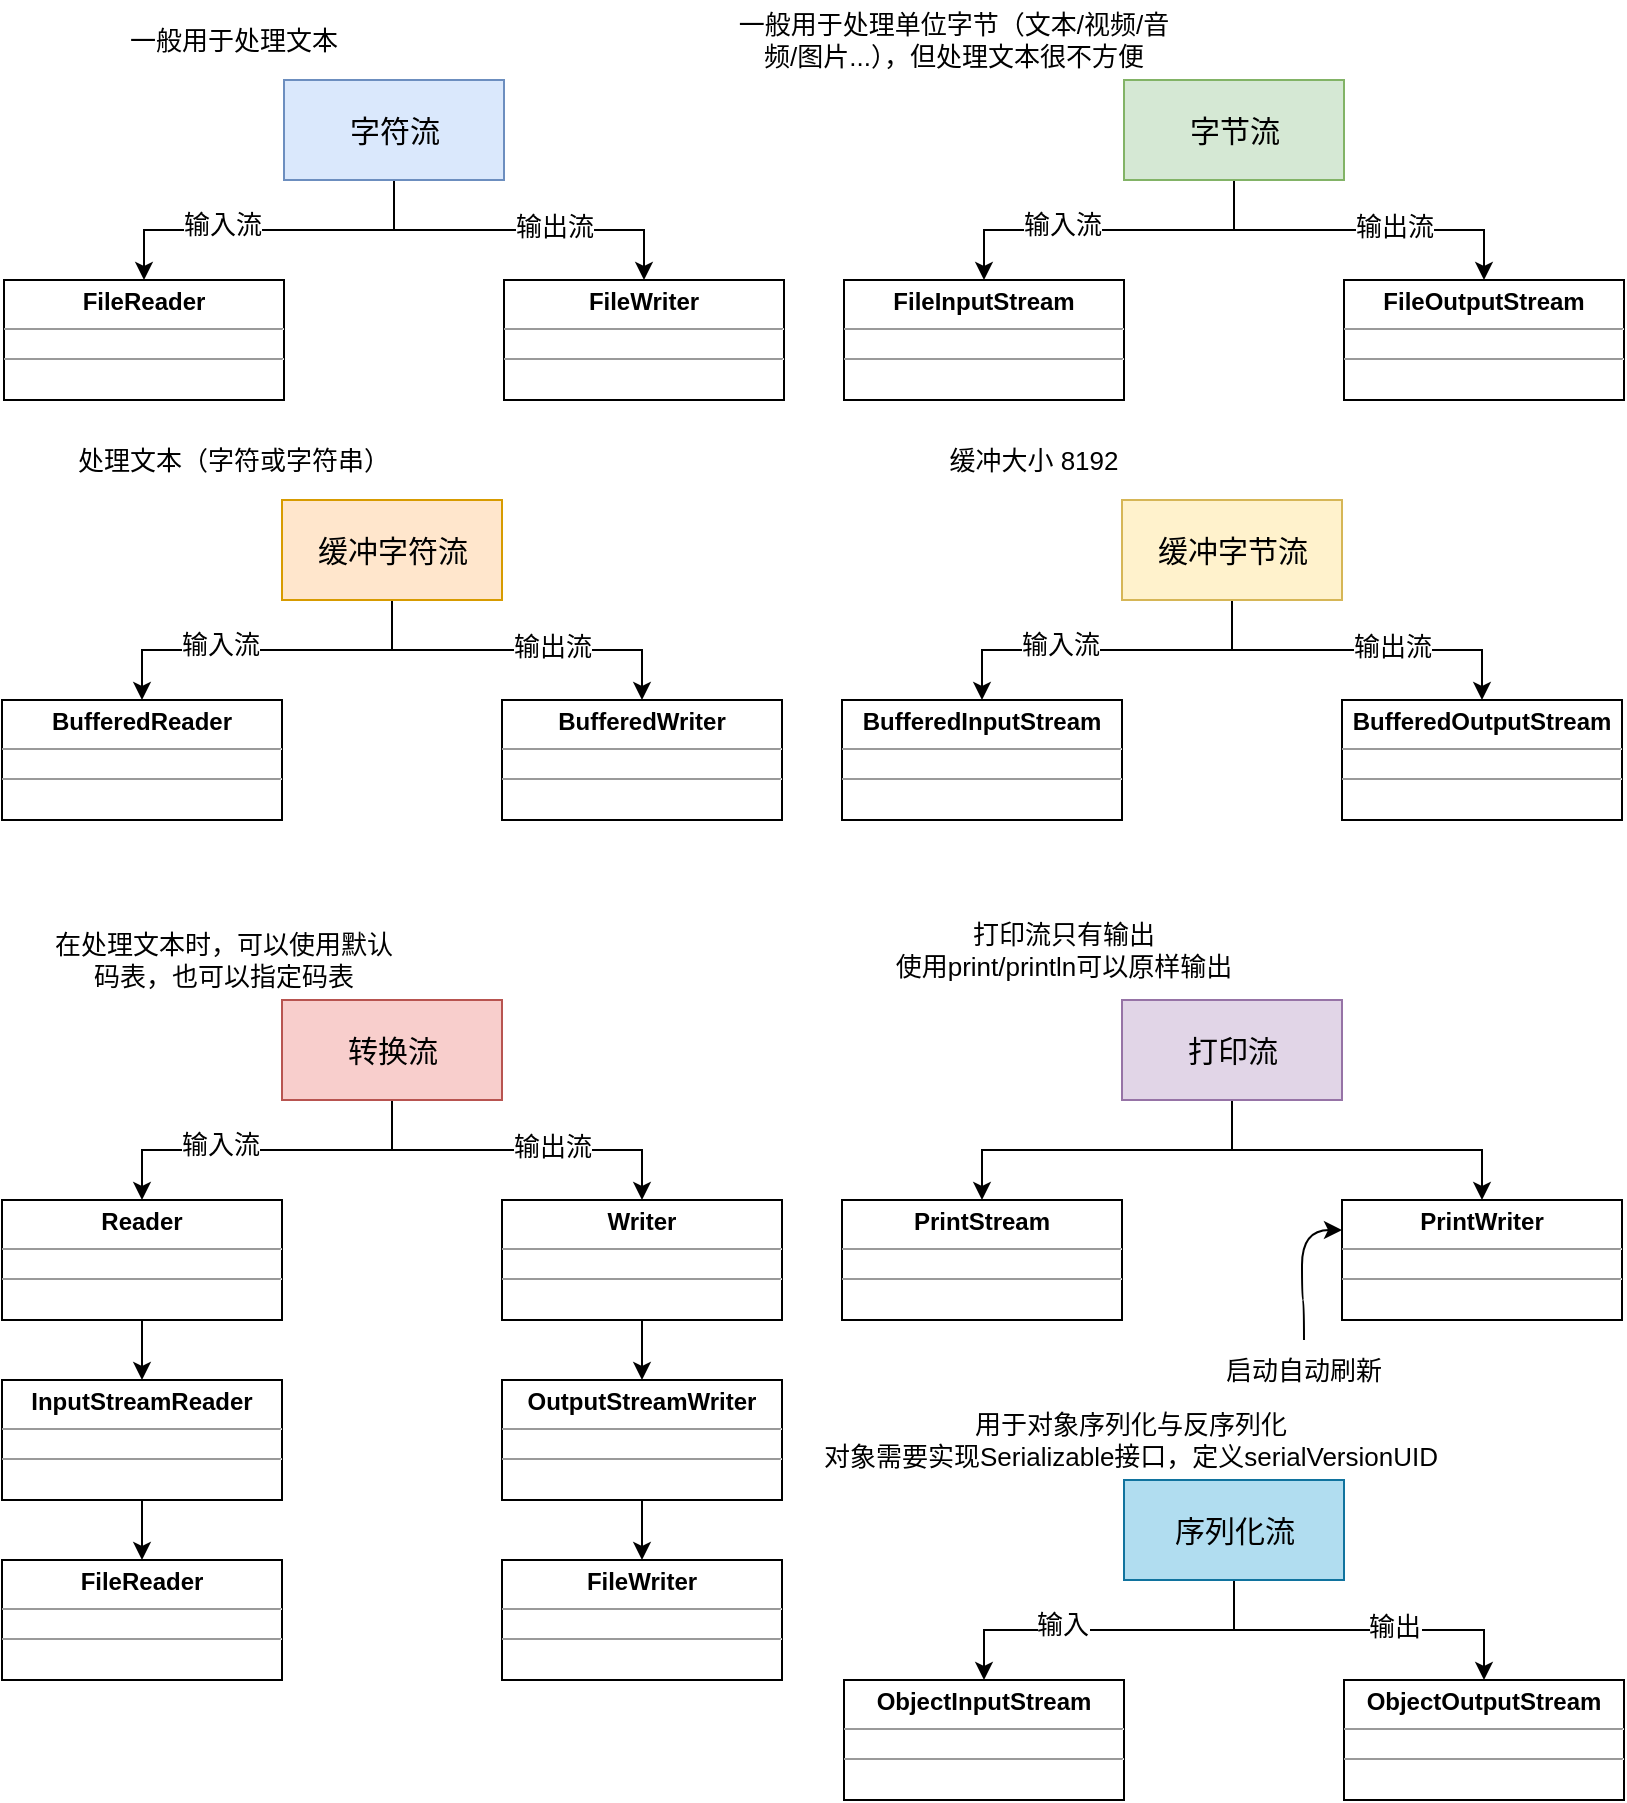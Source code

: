 <mxfile version="14.5.1" type="device"><diagram id="1CmPotx_3u8sGmNsTgBH" name="第 1 页"><mxGraphModel dx="1185" dy="693" grid="1" gridSize="10" guides="1" tooltips="1" connect="1" arrows="1" fold="1" page="1" pageScale="1" pageWidth="827" pageHeight="1169" math="0" shadow="0"><root><mxCell id="0"/><mxCell id="1" parent="0"/><mxCell id="bYDeHVGx5D2r-JcveVVl-5" value="&lt;p style=&quot;margin: 0px ; margin-top: 4px ; text-align: center&quot;&gt;&lt;b&gt;FileReader&lt;/b&gt;&lt;br&gt;&lt;/p&gt;&lt;hr size=&quot;1&quot;&gt;&lt;div style=&quot;height: 2px&quot;&gt;&lt;/div&gt;&lt;hr size=&quot;1&quot;&gt;&lt;div style=&quot;height: 2px&quot;&gt;&lt;/div&gt;" style="verticalAlign=top;align=left;overflow=fill;fontSize=12;fontFamily=Helvetica;html=1;" vertex="1" parent="1"><mxGeometry x="10" y="140" width="140" height="60" as="geometry"/></mxCell><mxCell id="bYDeHVGx5D2r-JcveVVl-9" style="edgeStyle=orthogonalEdgeStyle;rounded=0;orthogonalLoop=1;jettySize=auto;html=1;entryX=0.5;entryY=0;entryDx=0;entryDy=0;" edge="1" parent="1" source="bYDeHVGx5D2r-JcveVVl-7" target="bYDeHVGx5D2r-JcveVVl-5"><mxGeometry relative="1" as="geometry"/></mxCell><mxCell id="bYDeHVGx5D2r-JcveVVl-11" value="输入流" style="edgeLabel;html=1;align=center;verticalAlign=middle;resizable=0;points=[];fontSize=13;" vertex="1" connectable="0" parent="bYDeHVGx5D2r-JcveVVl-9"><mxGeometry x="0.273" y="-3" relative="1" as="geometry"><mxPoint as="offset"/></mxGeometry></mxCell><mxCell id="bYDeHVGx5D2r-JcveVVl-10" style="edgeStyle=orthogonalEdgeStyle;rounded=0;orthogonalLoop=1;jettySize=auto;html=1;entryX=0.5;entryY=0;entryDx=0;entryDy=0;" edge="1" parent="1" source="bYDeHVGx5D2r-JcveVVl-7" target="bYDeHVGx5D2r-JcveVVl-8"><mxGeometry relative="1" as="geometry"/></mxCell><mxCell id="bYDeHVGx5D2r-JcveVVl-12" value="输出流" style="edgeLabel;html=1;align=center;verticalAlign=middle;resizable=0;points=[];fontSize=13;" vertex="1" connectable="0" parent="bYDeHVGx5D2r-JcveVVl-10"><mxGeometry x="0.202" y="2" relative="1" as="geometry"><mxPoint as="offset"/></mxGeometry></mxCell><mxCell id="bYDeHVGx5D2r-JcveVVl-7" value="&lt;font style=&quot;font-size: 15px&quot;&gt;字符流&lt;/font&gt;" style="html=1;fillColor=#dae8fc;strokeColor=#6c8ebf;" vertex="1" parent="1"><mxGeometry x="150" y="40" width="110" height="50" as="geometry"/></mxCell><mxCell id="bYDeHVGx5D2r-JcveVVl-8" value="&lt;p style=&quot;margin: 0px ; margin-top: 4px ; text-align: center&quot;&gt;&lt;b&gt;FileWriter&lt;/b&gt;&lt;/p&gt;&lt;hr size=&quot;1&quot;&gt;&lt;div style=&quot;height: 2px&quot;&gt;&lt;/div&gt;&lt;hr size=&quot;1&quot;&gt;&lt;div style=&quot;height: 2px&quot;&gt;&lt;/div&gt;" style="verticalAlign=top;align=left;overflow=fill;fontSize=12;fontFamily=Helvetica;html=1;" vertex="1" parent="1"><mxGeometry x="260" y="140" width="140" height="60" as="geometry"/></mxCell><mxCell id="bYDeHVGx5D2r-JcveVVl-13" value="&lt;p style=&quot;margin: 0px ; margin-top: 4px ; text-align: center&quot;&gt;&lt;b&gt;FileInputStream&lt;/b&gt;&lt;br&gt;&lt;/p&gt;&lt;hr size=&quot;1&quot;&gt;&lt;div style=&quot;height: 2px&quot;&gt;&lt;/div&gt;&lt;hr size=&quot;1&quot;&gt;&lt;div style=&quot;height: 2px&quot;&gt;&lt;/div&gt;" style="verticalAlign=top;align=left;overflow=fill;fontSize=12;fontFamily=Helvetica;html=1;" vertex="1" parent="1"><mxGeometry x="430" y="140" width="140" height="60" as="geometry"/></mxCell><mxCell id="bYDeHVGx5D2r-JcveVVl-14" style="edgeStyle=orthogonalEdgeStyle;rounded=0;orthogonalLoop=1;jettySize=auto;html=1;entryX=0.5;entryY=0;entryDx=0;entryDy=0;" edge="1" parent="1" source="bYDeHVGx5D2r-JcveVVl-18" target="bYDeHVGx5D2r-JcveVVl-13"><mxGeometry relative="1" as="geometry"/></mxCell><mxCell id="bYDeHVGx5D2r-JcveVVl-15" value="输入流" style="edgeLabel;html=1;align=center;verticalAlign=middle;resizable=0;points=[];fontSize=13;" vertex="1" connectable="0" parent="bYDeHVGx5D2r-JcveVVl-14"><mxGeometry x="0.273" y="-3" relative="1" as="geometry"><mxPoint as="offset"/></mxGeometry></mxCell><mxCell id="bYDeHVGx5D2r-JcveVVl-16" style="edgeStyle=orthogonalEdgeStyle;rounded=0;orthogonalLoop=1;jettySize=auto;html=1;entryX=0.5;entryY=0;entryDx=0;entryDy=0;" edge="1" parent="1" source="bYDeHVGx5D2r-JcveVVl-18" target="bYDeHVGx5D2r-JcveVVl-19"><mxGeometry relative="1" as="geometry"/></mxCell><mxCell id="bYDeHVGx5D2r-JcveVVl-17" value="输出流" style="edgeLabel;html=1;align=center;verticalAlign=middle;resizable=0;points=[];fontSize=13;" vertex="1" connectable="0" parent="bYDeHVGx5D2r-JcveVVl-16"><mxGeometry x="0.202" y="2" relative="1" as="geometry"><mxPoint as="offset"/></mxGeometry></mxCell><mxCell id="bYDeHVGx5D2r-JcveVVl-18" value="&lt;font style=&quot;font-size: 15px&quot;&gt;字节流&lt;/font&gt;" style="html=1;fillColor=#d5e8d4;strokeColor=#82b366;" vertex="1" parent="1"><mxGeometry x="570" y="40" width="110" height="50" as="geometry"/></mxCell><mxCell id="bYDeHVGx5D2r-JcveVVl-19" value="&lt;p style=&quot;margin: 0px ; margin-top: 4px ; text-align: center&quot;&gt;&lt;b&gt;FileOutputStream&lt;/b&gt;&lt;br&gt;&lt;/p&gt;&lt;hr size=&quot;1&quot;&gt;&lt;div style=&quot;height: 2px&quot;&gt;&lt;/div&gt;&lt;hr size=&quot;1&quot;&gt;&lt;div style=&quot;height: 2px&quot;&gt;&lt;/div&gt;" style="verticalAlign=top;align=left;overflow=fill;fontSize=12;fontFamily=Helvetica;html=1;" vertex="1" parent="1"><mxGeometry x="680" y="140" width="140" height="60" as="geometry"/></mxCell><mxCell id="bYDeHVGx5D2r-JcveVVl-26" value="&lt;p style=&quot;margin: 0px ; margin-top: 4px ; text-align: center&quot;&gt;&lt;b&gt;BufferedReader&lt;/b&gt;&lt;br&gt;&lt;/p&gt;&lt;hr size=&quot;1&quot;&gt;&lt;div style=&quot;height: 2px&quot;&gt;&lt;/div&gt;&lt;hr size=&quot;1&quot;&gt;&lt;div style=&quot;height: 2px&quot;&gt;&lt;/div&gt;" style="verticalAlign=top;align=left;overflow=fill;fontSize=12;fontFamily=Helvetica;html=1;" vertex="1" parent="1"><mxGeometry x="9" y="350" width="140" height="60" as="geometry"/></mxCell><mxCell id="bYDeHVGx5D2r-JcveVVl-27" style="edgeStyle=orthogonalEdgeStyle;rounded=0;orthogonalLoop=1;jettySize=auto;html=1;entryX=0.5;entryY=0;entryDx=0;entryDy=0;" edge="1" parent="1" source="bYDeHVGx5D2r-JcveVVl-31" target="bYDeHVGx5D2r-JcveVVl-26"><mxGeometry relative="1" as="geometry"/></mxCell><mxCell id="bYDeHVGx5D2r-JcveVVl-28" value="输入流" style="edgeLabel;html=1;align=center;verticalAlign=middle;resizable=0;points=[];fontSize=13;" vertex="1" connectable="0" parent="bYDeHVGx5D2r-JcveVVl-27"><mxGeometry x="0.273" y="-3" relative="1" as="geometry"><mxPoint as="offset"/></mxGeometry></mxCell><mxCell id="bYDeHVGx5D2r-JcveVVl-29" style="edgeStyle=orthogonalEdgeStyle;rounded=0;orthogonalLoop=1;jettySize=auto;html=1;entryX=0.5;entryY=0;entryDx=0;entryDy=0;" edge="1" parent="1" source="bYDeHVGx5D2r-JcveVVl-31" target="bYDeHVGx5D2r-JcveVVl-32"><mxGeometry relative="1" as="geometry"/></mxCell><mxCell id="bYDeHVGx5D2r-JcveVVl-30" value="输出流" style="edgeLabel;html=1;align=center;verticalAlign=middle;resizable=0;points=[];fontSize=13;" vertex="1" connectable="0" parent="bYDeHVGx5D2r-JcveVVl-29"><mxGeometry x="0.202" y="2" relative="1" as="geometry"><mxPoint as="offset"/></mxGeometry></mxCell><mxCell id="bYDeHVGx5D2r-JcveVVl-31" value="&lt;font style=&quot;font-size: 15px&quot;&gt;缓冲字符流&lt;/font&gt;" style="html=1;fillColor=#ffe6cc;strokeColor=#d79b00;" vertex="1" parent="1"><mxGeometry x="149" y="250" width="110" height="50" as="geometry"/></mxCell><mxCell id="bYDeHVGx5D2r-JcveVVl-32" value="&lt;p style=&quot;margin: 0px ; margin-top: 4px ; text-align: center&quot;&gt;&lt;b&gt;BufferedWriter&lt;/b&gt;&lt;br&gt;&lt;/p&gt;&lt;hr size=&quot;1&quot;&gt;&lt;div style=&quot;height: 2px&quot;&gt;&lt;/div&gt;&lt;hr size=&quot;1&quot;&gt;&lt;div style=&quot;height: 2px&quot;&gt;&lt;/div&gt;" style="verticalAlign=top;align=left;overflow=fill;fontSize=12;fontFamily=Helvetica;html=1;" vertex="1" parent="1"><mxGeometry x="259" y="350" width="140" height="60" as="geometry"/></mxCell><mxCell id="bYDeHVGx5D2r-JcveVVl-33" value="&lt;p style=&quot;margin: 0px ; margin-top: 4px ; text-align: center&quot;&gt;&lt;b&gt;BufferedInputStream&lt;/b&gt;&lt;br&gt;&lt;/p&gt;&lt;hr size=&quot;1&quot;&gt;&lt;div style=&quot;height: 2px&quot;&gt;&lt;/div&gt;&lt;hr size=&quot;1&quot;&gt;&lt;div style=&quot;height: 2px&quot;&gt;&lt;/div&gt;" style="verticalAlign=top;align=left;overflow=fill;fontSize=12;fontFamily=Helvetica;html=1;" vertex="1" parent="1"><mxGeometry x="429" y="350" width="140" height="60" as="geometry"/></mxCell><mxCell id="bYDeHVGx5D2r-JcveVVl-34" style="edgeStyle=orthogonalEdgeStyle;rounded=0;orthogonalLoop=1;jettySize=auto;html=1;entryX=0.5;entryY=0;entryDx=0;entryDy=0;" edge="1" parent="1" source="bYDeHVGx5D2r-JcveVVl-38" target="bYDeHVGx5D2r-JcveVVl-33"><mxGeometry relative="1" as="geometry"/></mxCell><mxCell id="bYDeHVGx5D2r-JcveVVl-35" value="输入流" style="edgeLabel;html=1;align=center;verticalAlign=middle;resizable=0;points=[];fontSize=13;" vertex="1" connectable="0" parent="bYDeHVGx5D2r-JcveVVl-34"><mxGeometry x="0.273" y="-3" relative="1" as="geometry"><mxPoint as="offset"/></mxGeometry></mxCell><mxCell id="bYDeHVGx5D2r-JcveVVl-36" style="edgeStyle=orthogonalEdgeStyle;rounded=0;orthogonalLoop=1;jettySize=auto;html=1;entryX=0.5;entryY=0;entryDx=0;entryDy=0;" edge="1" parent="1" source="bYDeHVGx5D2r-JcveVVl-38" target="bYDeHVGx5D2r-JcveVVl-39"><mxGeometry relative="1" as="geometry"/></mxCell><mxCell id="bYDeHVGx5D2r-JcveVVl-37" value="输出流" style="edgeLabel;html=1;align=center;verticalAlign=middle;resizable=0;points=[];fontSize=13;" vertex="1" connectable="0" parent="bYDeHVGx5D2r-JcveVVl-36"><mxGeometry x="0.202" y="2" relative="1" as="geometry"><mxPoint as="offset"/></mxGeometry></mxCell><mxCell id="bYDeHVGx5D2r-JcveVVl-38" value="&lt;font style=&quot;font-size: 15px&quot;&gt;缓冲字节流&lt;/font&gt;" style="html=1;fillColor=#fff2cc;strokeColor=#d6b656;" vertex="1" parent="1"><mxGeometry x="569" y="250" width="110" height="50" as="geometry"/></mxCell><mxCell id="bYDeHVGx5D2r-JcveVVl-39" value="&lt;p style=&quot;margin: 0px ; margin-top: 4px ; text-align: center&quot;&gt;&lt;b&gt;BufferedOutputStream&lt;/b&gt;&lt;br&gt;&lt;/p&gt;&lt;hr size=&quot;1&quot;&gt;&lt;div style=&quot;height: 2px&quot;&gt;&lt;/div&gt;&lt;hr size=&quot;1&quot;&gt;&lt;div style=&quot;height: 2px&quot;&gt;&lt;/div&gt;" style="verticalAlign=top;align=left;overflow=fill;fontSize=12;fontFamily=Helvetica;html=1;" vertex="1" parent="1"><mxGeometry x="679" y="350" width="140" height="60" as="geometry"/></mxCell><mxCell id="bYDeHVGx5D2r-JcveVVl-40" value="处理文本（字符或字符串）" style="text;html=1;strokeColor=none;fillColor=none;align=center;verticalAlign=middle;whiteSpace=wrap;rounded=0;fontSize=13;" vertex="1" parent="1"><mxGeometry x="40" y="220" width="170" height="20" as="geometry"/></mxCell><mxCell id="bYDeHVGx5D2r-JcveVVl-41" value="缓冲大小 8192" style="text;html=1;strokeColor=none;fillColor=none;align=center;verticalAlign=middle;whiteSpace=wrap;rounded=0;fontSize=13;" vertex="1" parent="1"><mxGeometry x="440" y="220" width="170" height="20" as="geometry"/></mxCell><mxCell id="bYDeHVGx5D2r-JcveVVl-42" value="&lt;span style=&quot;text-align: left&quot;&gt;一般用于处理文本&lt;/span&gt;" style="text;html=1;strokeColor=none;fillColor=none;align=center;verticalAlign=middle;whiteSpace=wrap;rounded=0;fontSize=13;" vertex="1" parent="1"><mxGeometry x="40" y="10" width="170" height="20" as="geometry"/></mxCell><mxCell id="bYDeHVGx5D2r-JcveVVl-43" value="&lt;span style=&quot;text-align: left&quot;&gt;一般用于处理单位字节（文本/视频/音频/图片...），但处理文本很不方便&lt;/span&gt;" style="text;html=1;strokeColor=none;fillColor=none;align=center;verticalAlign=middle;whiteSpace=wrap;rounded=0;fontSize=13;" vertex="1" parent="1"><mxGeometry x="370" width="230" height="40" as="geometry"/></mxCell><mxCell id="bYDeHVGx5D2r-JcveVVl-82" value="" style="edgeStyle=orthogonalEdgeStyle;curved=1;rounded=0;orthogonalLoop=1;jettySize=auto;html=1;fontSize=13;" edge="1" parent="1" source="bYDeHVGx5D2r-JcveVVl-60" target="bYDeHVGx5D2r-JcveVVl-78"><mxGeometry relative="1" as="geometry"/></mxCell><mxCell id="bYDeHVGx5D2r-JcveVVl-60" value="&lt;p style=&quot;margin: 0px ; margin-top: 4px ; text-align: center&quot;&gt;&lt;b&gt;Reader&lt;/b&gt;&lt;br&gt;&lt;/p&gt;&lt;hr size=&quot;1&quot;&gt;&lt;div style=&quot;height: 2px&quot;&gt;&lt;/div&gt;&lt;hr size=&quot;1&quot;&gt;&lt;div style=&quot;height: 2px&quot;&gt;&lt;/div&gt;" style="verticalAlign=top;align=left;overflow=fill;fontSize=12;fontFamily=Helvetica;html=1;" vertex="1" parent="1"><mxGeometry x="9" y="600" width="140" height="60" as="geometry"/></mxCell><mxCell id="bYDeHVGx5D2r-JcveVVl-61" style="edgeStyle=orthogonalEdgeStyle;rounded=0;orthogonalLoop=1;jettySize=auto;html=1;entryX=0.5;entryY=0;entryDx=0;entryDy=0;" edge="1" parent="1" source="bYDeHVGx5D2r-JcveVVl-65" target="bYDeHVGx5D2r-JcveVVl-60"><mxGeometry relative="1" as="geometry"/></mxCell><mxCell id="bYDeHVGx5D2r-JcveVVl-62" value="输入流" style="edgeLabel;html=1;align=center;verticalAlign=middle;resizable=0;points=[];fontSize=13;" vertex="1" connectable="0" parent="bYDeHVGx5D2r-JcveVVl-61"><mxGeometry x="0.273" y="-3" relative="1" as="geometry"><mxPoint as="offset"/></mxGeometry></mxCell><mxCell id="bYDeHVGx5D2r-JcveVVl-63" style="edgeStyle=orthogonalEdgeStyle;rounded=0;orthogonalLoop=1;jettySize=auto;html=1;entryX=0.5;entryY=0;entryDx=0;entryDy=0;" edge="1" parent="1" source="bYDeHVGx5D2r-JcveVVl-65" target="bYDeHVGx5D2r-JcveVVl-66"><mxGeometry relative="1" as="geometry"/></mxCell><mxCell id="bYDeHVGx5D2r-JcveVVl-64" value="输出流" style="edgeLabel;html=1;align=center;verticalAlign=middle;resizable=0;points=[];fontSize=13;" vertex="1" connectable="0" parent="bYDeHVGx5D2r-JcveVVl-63"><mxGeometry x="0.202" y="2" relative="1" as="geometry"><mxPoint as="offset"/></mxGeometry></mxCell><mxCell id="bYDeHVGx5D2r-JcveVVl-65" value="&lt;font style=&quot;font-size: 15px&quot;&gt;转换流&lt;/font&gt;" style="html=1;fillColor=#f8cecc;strokeColor=#b85450;" vertex="1" parent="1"><mxGeometry x="149" y="500" width="110" height="50" as="geometry"/></mxCell><mxCell id="bYDeHVGx5D2r-JcveVVl-85" value="" style="edgeStyle=orthogonalEdgeStyle;curved=1;rounded=0;orthogonalLoop=1;jettySize=auto;html=1;fontSize=13;" edge="1" parent="1" source="bYDeHVGx5D2r-JcveVVl-66" target="bYDeHVGx5D2r-JcveVVl-79"><mxGeometry relative="1" as="geometry"/></mxCell><mxCell id="bYDeHVGx5D2r-JcveVVl-66" value="&lt;p style=&quot;margin: 0px ; margin-top: 4px ; text-align: center&quot;&gt;&lt;b&gt;Writer&lt;/b&gt;&lt;br&gt;&lt;/p&gt;&lt;hr size=&quot;1&quot;&gt;&lt;div style=&quot;height: 2px&quot;&gt;&lt;/div&gt;&lt;hr size=&quot;1&quot;&gt;&lt;div style=&quot;height: 2px&quot;&gt;&lt;/div&gt;" style="verticalAlign=top;align=left;overflow=fill;fontSize=12;fontFamily=Helvetica;html=1;" vertex="1" parent="1"><mxGeometry x="259" y="600" width="140" height="60" as="geometry"/></mxCell><mxCell id="bYDeHVGx5D2r-JcveVVl-67" value="&lt;p style=&quot;margin: 0px ; margin-top: 4px ; text-align: center&quot;&gt;&lt;b&gt;PrintStream&lt;/b&gt;&lt;/p&gt;&lt;hr size=&quot;1&quot;&gt;&lt;div style=&quot;height: 2px&quot;&gt;&lt;/div&gt;&lt;hr size=&quot;1&quot;&gt;&lt;div style=&quot;height: 2px&quot;&gt;&lt;/div&gt;" style="verticalAlign=top;align=left;overflow=fill;fontSize=12;fontFamily=Helvetica;html=1;" vertex="1" parent="1"><mxGeometry x="429" y="600" width="140" height="60" as="geometry"/></mxCell><mxCell id="bYDeHVGx5D2r-JcveVVl-68" style="edgeStyle=orthogonalEdgeStyle;rounded=0;orthogonalLoop=1;jettySize=auto;html=1;entryX=0.5;entryY=0;entryDx=0;entryDy=0;" edge="1" parent="1" source="bYDeHVGx5D2r-JcveVVl-72" target="bYDeHVGx5D2r-JcveVVl-67"><mxGeometry relative="1" as="geometry"/></mxCell><mxCell id="bYDeHVGx5D2r-JcveVVl-70" style="edgeStyle=orthogonalEdgeStyle;rounded=0;orthogonalLoop=1;jettySize=auto;html=1;entryX=0.5;entryY=0;entryDx=0;entryDy=0;" edge="1" parent="1" source="bYDeHVGx5D2r-JcveVVl-72" target="bYDeHVGx5D2r-JcveVVl-73"><mxGeometry relative="1" as="geometry"/></mxCell><mxCell id="bYDeHVGx5D2r-JcveVVl-72" value="&lt;font style=&quot;font-size: 15px&quot;&gt;打印流&lt;/font&gt;" style="html=1;fillColor=#e1d5e7;strokeColor=#9673a6;" vertex="1" parent="1"><mxGeometry x="569" y="500" width="110" height="50" as="geometry"/></mxCell><mxCell id="bYDeHVGx5D2r-JcveVVl-73" value="&lt;p style=&quot;margin: 0px ; margin-top: 4px ; text-align: center&quot;&gt;&lt;b&gt;PrintWriter&lt;/b&gt;&lt;br&gt;&lt;/p&gt;&lt;hr size=&quot;1&quot;&gt;&lt;div style=&quot;height: 2px&quot;&gt;&lt;/div&gt;&lt;hr size=&quot;1&quot;&gt;&lt;div style=&quot;height: 2px&quot;&gt;&lt;/div&gt;" style="verticalAlign=top;align=left;overflow=fill;fontSize=12;fontFamily=Helvetica;html=1;" vertex="1" parent="1"><mxGeometry x="679" y="600" width="140" height="60" as="geometry"/></mxCell><mxCell id="bYDeHVGx5D2r-JcveVVl-74" value="在处理文本时，可以使用默认码表，也可以指定码表" style="text;html=1;strokeColor=none;fillColor=none;align=center;verticalAlign=middle;whiteSpace=wrap;rounded=0;fontSize=13;" vertex="1" parent="1"><mxGeometry x="30" y="465" width="180" height="30" as="geometry"/></mxCell><mxCell id="bYDeHVGx5D2r-JcveVVl-75" value="打印流只有输出&lt;br&gt;使用print/println可以原样输出" style="text;html=1;strokeColor=none;fillColor=none;align=center;verticalAlign=middle;whiteSpace=wrap;rounded=0;fontSize=13;" vertex="1" parent="1"><mxGeometry x="440" y="460" width="200" height="30" as="geometry"/></mxCell><mxCell id="bYDeHVGx5D2r-JcveVVl-77" style="edgeStyle=orthogonalEdgeStyle;curved=1;rounded=0;orthogonalLoop=1;jettySize=auto;html=1;entryX=0;entryY=0.25;entryDx=0;entryDy=0;fontSize=13;" edge="1" parent="1" source="bYDeHVGx5D2r-JcveVVl-76" target="bYDeHVGx5D2r-JcveVVl-73"><mxGeometry relative="1" as="geometry"/></mxCell><mxCell id="bYDeHVGx5D2r-JcveVVl-76" value="启动自动刷新" style="text;html=1;strokeColor=none;fillColor=none;align=center;verticalAlign=middle;whiteSpace=wrap;rounded=0;fontSize=13;" vertex="1" parent="1"><mxGeometry x="600" y="670" width="120" height="30" as="geometry"/></mxCell><mxCell id="bYDeHVGx5D2r-JcveVVl-83" value="" style="edgeStyle=orthogonalEdgeStyle;curved=1;rounded=0;orthogonalLoop=1;jettySize=auto;html=1;fontSize=13;" edge="1" parent="1" source="bYDeHVGx5D2r-JcveVVl-78" target="bYDeHVGx5D2r-JcveVVl-80"><mxGeometry relative="1" as="geometry"/></mxCell><mxCell id="bYDeHVGx5D2r-JcveVVl-78" value="&lt;p style=&quot;margin: 0px ; margin-top: 4px ; text-align: center&quot;&gt;&lt;b&gt;InputStreamReader&lt;/b&gt;&lt;br&gt;&lt;/p&gt;&lt;hr size=&quot;1&quot;&gt;&lt;div style=&quot;height: 2px&quot;&gt;&lt;/div&gt;&lt;hr size=&quot;1&quot;&gt;&lt;div style=&quot;height: 2px&quot;&gt;&lt;/div&gt;" style="verticalAlign=top;align=left;overflow=fill;fontSize=12;fontFamily=Helvetica;html=1;" vertex="1" parent="1"><mxGeometry x="9" y="690" width="140" height="60" as="geometry"/></mxCell><mxCell id="bYDeHVGx5D2r-JcveVVl-84" value="" style="edgeStyle=orthogonalEdgeStyle;curved=1;rounded=0;orthogonalLoop=1;jettySize=auto;html=1;fontSize=13;" edge="1" parent="1" source="bYDeHVGx5D2r-JcveVVl-79" target="bYDeHVGx5D2r-JcveVVl-81"><mxGeometry relative="1" as="geometry"/></mxCell><mxCell id="bYDeHVGx5D2r-JcveVVl-79" value="&lt;p style=&quot;margin: 0px ; margin-top: 4px ; text-align: center&quot;&gt;&lt;b&gt;OutputStreamWriter&lt;/b&gt;&lt;br&gt;&lt;/p&gt;&lt;hr size=&quot;1&quot;&gt;&lt;div style=&quot;height: 2px&quot;&gt;&lt;/div&gt;&lt;hr size=&quot;1&quot;&gt;&lt;div style=&quot;height: 2px&quot;&gt;&lt;/div&gt;" style="verticalAlign=top;align=left;overflow=fill;fontSize=12;fontFamily=Helvetica;html=1;" vertex="1" parent="1"><mxGeometry x="259" y="690" width="140" height="60" as="geometry"/></mxCell><mxCell id="bYDeHVGx5D2r-JcveVVl-80" value="&lt;p style=&quot;margin: 0px ; margin-top: 4px ; text-align: center&quot;&gt;&lt;b&gt;FileReader&lt;/b&gt;&lt;br&gt;&lt;/p&gt;&lt;hr size=&quot;1&quot;&gt;&lt;div style=&quot;height: 2px&quot;&gt;&lt;/div&gt;&lt;hr size=&quot;1&quot;&gt;&lt;div style=&quot;height: 2px&quot;&gt;&lt;/div&gt;" style="verticalAlign=top;align=left;overflow=fill;fontSize=12;fontFamily=Helvetica;html=1;" vertex="1" parent="1"><mxGeometry x="9" y="780" width="140" height="60" as="geometry"/></mxCell><mxCell id="bYDeHVGx5D2r-JcveVVl-81" value="&lt;p style=&quot;margin: 0px ; margin-top: 4px ; text-align: center&quot;&gt;&lt;b&gt;FileWriter&lt;/b&gt;&lt;br&gt;&lt;/p&gt;&lt;hr size=&quot;1&quot;&gt;&lt;div style=&quot;height: 2px&quot;&gt;&lt;/div&gt;&lt;hr size=&quot;1&quot;&gt;&lt;div style=&quot;height: 2px&quot;&gt;&lt;/div&gt;" style="verticalAlign=top;align=left;overflow=fill;fontSize=12;fontFamily=Helvetica;html=1;" vertex="1" parent="1"><mxGeometry x="259" y="780" width="140" height="60" as="geometry"/></mxCell><mxCell id="bYDeHVGx5D2r-JcveVVl-86" value="&lt;p style=&quot;margin: 0px ; margin-top: 4px ; text-align: center&quot;&gt;&lt;b&gt;ObjectInputStream&lt;/b&gt;&lt;br&gt;&lt;/p&gt;&lt;hr size=&quot;1&quot;&gt;&lt;div style=&quot;height: 2px&quot;&gt;&lt;/div&gt;&lt;hr size=&quot;1&quot;&gt;&lt;div style=&quot;height: 2px&quot;&gt;&lt;/div&gt;" style="verticalAlign=top;align=left;overflow=fill;fontSize=12;fontFamily=Helvetica;html=1;" vertex="1" parent="1"><mxGeometry x="430" y="840" width="140" height="60" as="geometry"/></mxCell><mxCell id="bYDeHVGx5D2r-JcveVVl-87" style="edgeStyle=orthogonalEdgeStyle;rounded=0;orthogonalLoop=1;jettySize=auto;html=1;entryX=0.5;entryY=0;entryDx=0;entryDy=0;" edge="1" parent="1" source="bYDeHVGx5D2r-JcveVVl-91" target="bYDeHVGx5D2r-JcveVVl-86"><mxGeometry relative="1" as="geometry"/></mxCell><mxCell id="bYDeHVGx5D2r-JcveVVl-88" value="输入" style="edgeLabel;html=1;align=center;verticalAlign=middle;resizable=0;points=[];fontSize=13;" vertex="1" connectable="0" parent="bYDeHVGx5D2r-JcveVVl-87"><mxGeometry x="0.273" y="-3" relative="1" as="geometry"><mxPoint as="offset"/></mxGeometry></mxCell><mxCell id="bYDeHVGx5D2r-JcveVVl-89" style="edgeStyle=orthogonalEdgeStyle;rounded=0;orthogonalLoop=1;jettySize=auto;html=1;entryX=0.5;entryY=0;entryDx=0;entryDy=0;" edge="1" parent="1" source="bYDeHVGx5D2r-JcveVVl-91" target="bYDeHVGx5D2r-JcveVVl-92"><mxGeometry relative="1" as="geometry"/></mxCell><mxCell id="bYDeHVGx5D2r-JcveVVl-90" value="输出" style="edgeLabel;html=1;align=center;verticalAlign=middle;resizable=0;points=[];fontSize=13;" vertex="1" connectable="0" parent="bYDeHVGx5D2r-JcveVVl-89"><mxGeometry x="0.202" y="2" relative="1" as="geometry"><mxPoint as="offset"/></mxGeometry></mxCell><mxCell id="bYDeHVGx5D2r-JcveVVl-91" value="&lt;span style=&quot;font-size: 15px&quot;&gt;序列化流&lt;/span&gt;" style="html=1;fillColor=#b1ddf0;strokeColor=#10739e;" vertex="1" parent="1"><mxGeometry x="570" y="740" width="110" height="50" as="geometry"/></mxCell><mxCell id="bYDeHVGx5D2r-JcveVVl-92" value="&lt;p style=&quot;margin: 0px ; margin-top: 4px ; text-align: center&quot;&gt;&lt;b&gt;ObjectOutputStream&lt;/b&gt;&lt;br&gt;&lt;/p&gt;&lt;hr size=&quot;1&quot;&gt;&lt;div style=&quot;height: 2px&quot;&gt;&lt;/div&gt;&lt;hr size=&quot;1&quot;&gt;&lt;div style=&quot;height: 2px&quot;&gt;&lt;/div&gt;" style="verticalAlign=top;align=left;overflow=fill;fontSize=12;fontFamily=Helvetica;html=1;" vertex="1" parent="1"><mxGeometry x="680" y="840" width="140" height="60" as="geometry"/></mxCell><mxCell id="bYDeHVGx5D2r-JcveVVl-93" value="用于对象序列化与反序列化&lt;br&gt;对象需要实现Serializable接口，定义serialVersionUID" style="text;html=1;strokeColor=none;fillColor=none;align=center;verticalAlign=middle;whiteSpace=wrap;rounded=0;fontSize=13;" vertex="1" parent="1"><mxGeometry x="414" y="705" width="319" height="30" as="geometry"/></mxCell></root></mxGraphModel></diagram></mxfile>